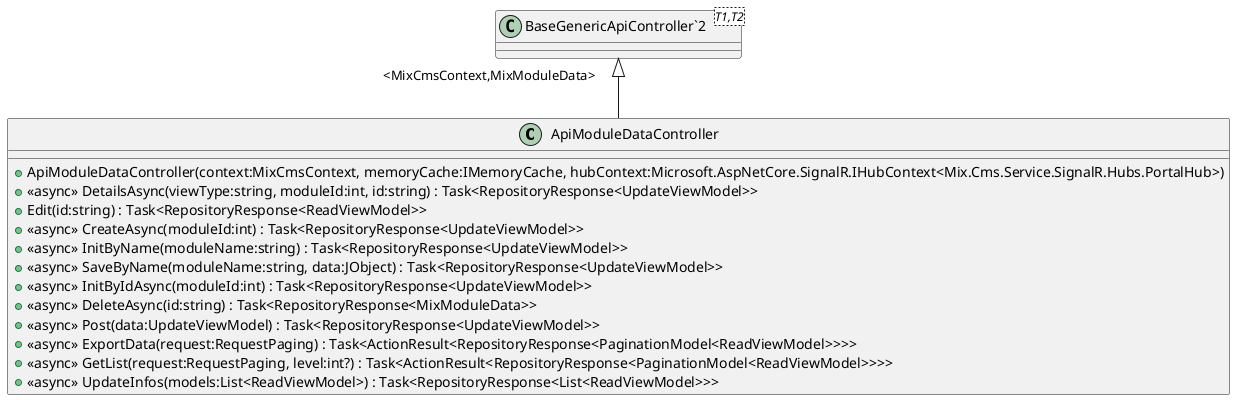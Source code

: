 @startuml
class ApiModuleDataController {
    + ApiModuleDataController(context:MixCmsContext, memoryCache:IMemoryCache, hubContext:Microsoft.AspNetCore.SignalR.IHubContext<Mix.Cms.Service.SignalR.Hubs.PortalHub>)
    + <<async>> DetailsAsync(viewType:string, moduleId:int, id:string) : Task<RepositoryResponse<UpdateViewModel>>
    + Edit(id:string) : Task<RepositoryResponse<ReadViewModel>>
    + <<async>> CreateAsync(moduleId:int) : Task<RepositoryResponse<UpdateViewModel>>
    + <<async>> InitByName(moduleName:string) : Task<RepositoryResponse<UpdateViewModel>>
    + <<async>> SaveByName(moduleName:string, data:JObject) : Task<RepositoryResponse<UpdateViewModel>>
    + <<async>> InitByIdAsync(moduleId:int) : Task<RepositoryResponse<UpdateViewModel>>
    + <<async>> DeleteAsync(id:string) : Task<RepositoryResponse<MixModuleData>>
    + <<async>> Post(data:UpdateViewModel) : Task<RepositoryResponse<UpdateViewModel>>
    + <<async>> ExportData(request:RequestPaging) : Task<ActionResult<RepositoryResponse<PaginationModel<ReadViewModel>>>>
    + <<async>> GetList(request:RequestPaging, level:int?) : Task<ActionResult<RepositoryResponse<PaginationModel<ReadViewModel>>>>
    + <<async>> UpdateInfos(models:List<ReadViewModel>) : Task<RepositoryResponse<List<ReadViewModel>>>
}
class "BaseGenericApiController`2"<T1,T2> {
}
"BaseGenericApiController`2" "<MixCmsContext,MixModuleData>" <|-- ApiModuleDataController
@enduml

